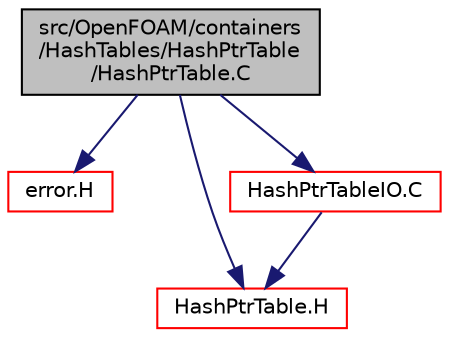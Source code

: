 digraph "src/OpenFOAM/containers/HashTables/HashPtrTable/HashPtrTable.C"
{
  bgcolor="transparent";
  edge [fontname="Helvetica",fontsize="10",labelfontname="Helvetica",labelfontsize="10"];
  node [fontname="Helvetica",fontsize="10",shape=record];
  Node1 [label="src/OpenFOAM/containers\l/HashTables/HashPtrTable\l/HashPtrTable.C",height=0.2,width=0.4,color="black", fillcolor="grey75", style="filled", fontcolor="black"];
  Node1 -> Node2 [color="midnightblue",fontsize="10",style="solid",fontname="Helvetica"];
  Node2 [label="error.H",height=0.2,width=0.4,color="red",URL="$a07904.html"];
  Node1 -> Node3 [color="midnightblue",fontsize="10",style="solid",fontname="Helvetica"];
  Node3 [label="HashPtrTable.H",height=0.2,width=0.4,color="red",URL="$a07751.html"];
  Node1 -> Node4 [color="midnightblue",fontsize="10",style="solid",fontname="Helvetica"];
  Node4 [label="HashPtrTableIO.C",height=0.2,width=0.4,color="red",URL="$a07752.html"];
  Node4 -> Node3 [color="midnightblue",fontsize="10",style="solid",fontname="Helvetica"];
}
